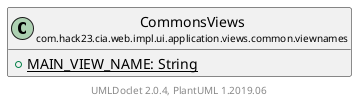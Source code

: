 @startuml
    set namespaceSeparator none
    hide empty fields
    hide empty methods

    class "<size:14>CommonsViews\n<size:10>com.hack23.cia.web.impl.ui.application.views.common.viewnames" as com.hack23.cia.web.impl.ui.application.views.common.viewnames.CommonsViews [[CommonsViews.html]] {
        {static} +MAIN_VIEW_NAME: String
    }

    center footer UMLDoclet 2.0.4, PlantUML 1.2019.06
@enduml
